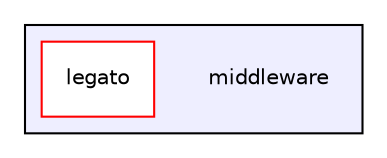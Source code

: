 digraph "C:/Harmony3/gfx/middleware" {
  compound=true
  node [ fontsize="10", fontname="Helvetica"];
  edge [ labelfontsize="10", labelfontname="Helvetica"];
  subgraph clusterdir_f382573a88a6eedb79e240e7ead9d11a {
    graph [ bgcolor="#eeeeff", pencolor="black", label="" URL="dir_f382573a88a6eedb79e240e7ead9d11a.html"];
    dir_f382573a88a6eedb79e240e7ead9d11a [shape=plaintext label="middleware"];
    dir_f5ee2340437b1749dd3328b717e91d6c [shape=box label="legato" color="red" fillcolor="white" style="filled" URL="dir_f5ee2340437b1749dd3328b717e91d6c.html"];
  }
}
